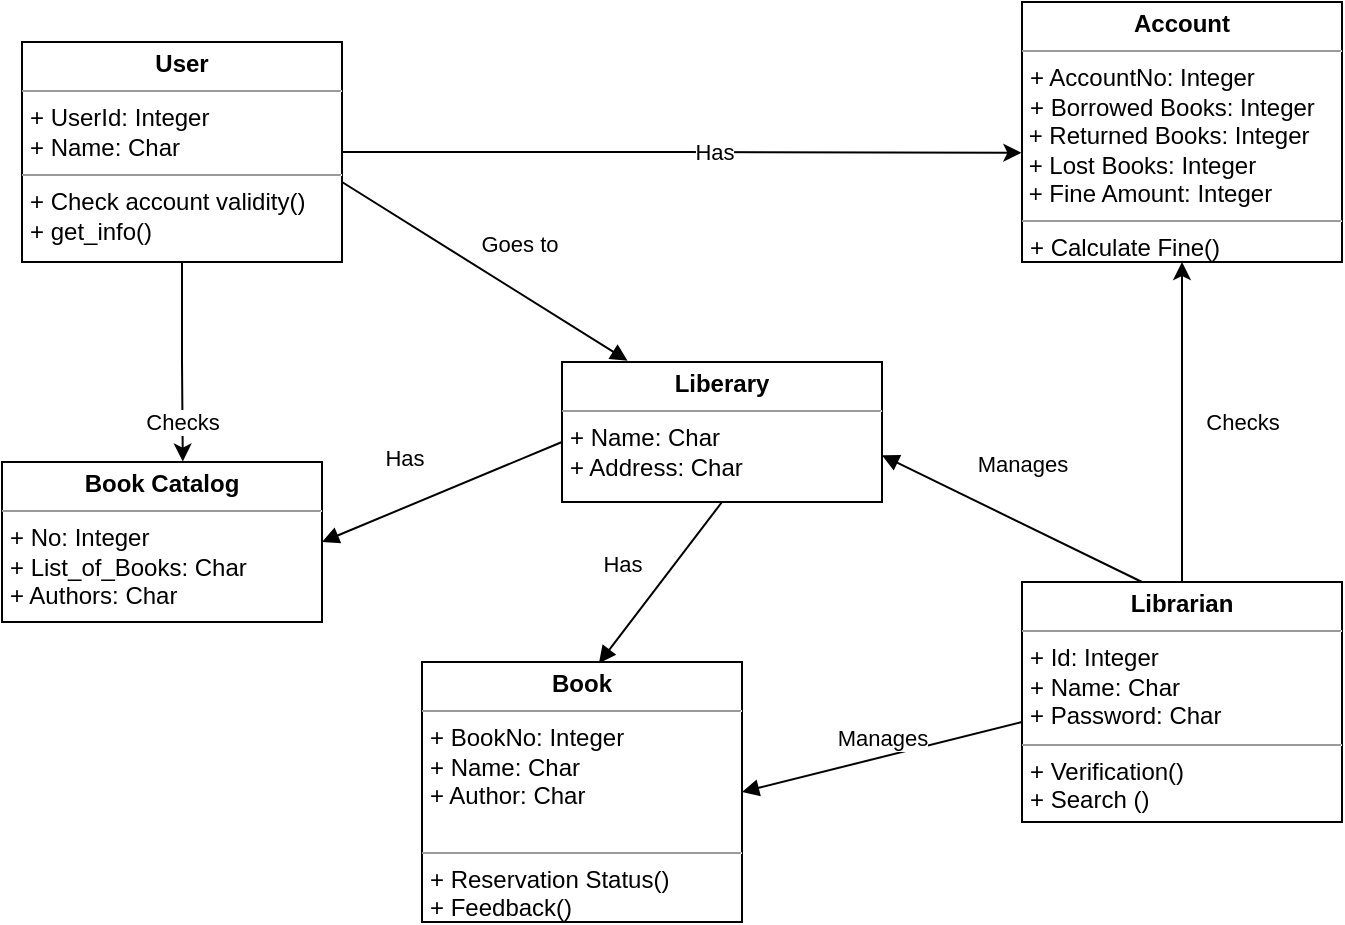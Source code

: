 <mxfile version="17.4.0" type="github">
  <diagram id="rLN8NyFNlpRq5jA0iDAJ" name="Page-1">
    <mxGraphModel dx="1278" dy="539" grid="1" gridSize="10" guides="1" tooltips="1" connect="1" arrows="1" fold="1" page="1" pageScale="1" pageWidth="850" pageHeight="1100" math="0" shadow="0">
      <root>
        <mxCell id="0" />
        <mxCell id="1" parent="0" />
        <mxCell id="ADMWVvvuv6rtuq4WdaFc-8" value="Has" style="edgeStyle=orthogonalEdgeStyle;rounded=0;orthogonalLoop=1;jettySize=auto;html=1;exitX=1;exitY=0.5;exitDx=0;exitDy=0;entryX=-0.002;entryY=0.58;entryDx=0;entryDy=0;entryPerimeter=0;" edge="1" parent="1" source="ADMWVvvuv6rtuq4WdaFc-1" target="ADMWVvvuv6rtuq4WdaFc-2">
          <mxGeometry x="-0.0" y="15" relative="1" as="geometry">
            <mxPoint x="1" as="offset" />
          </mxGeometry>
        </mxCell>
        <mxCell id="ADMWVvvuv6rtuq4WdaFc-11" value="Checks" style="edgeStyle=orthogonalEdgeStyle;rounded=0;orthogonalLoop=1;jettySize=auto;html=1;exitX=0.5;exitY=1;exitDx=0;exitDy=0;entryX=0.565;entryY=-0.003;entryDx=0;entryDy=0;entryPerimeter=0;" edge="1" parent="1" source="ADMWVvvuv6rtuq4WdaFc-1" target="ADMWVvvuv6rtuq4WdaFc-5">
          <mxGeometry x="-0.002" y="-30" relative="1" as="geometry">
            <mxPoint as="offset" />
          </mxGeometry>
        </mxCell>
        <mxCell id="ADMWVvvuv6rtuq4WdaFc-1" value="&lt;p style=&quot;margin: 0px ; margin-top: 4px ; text-align: center&quot;&gt;&lt;b&gt;User&lt;/b&gt;&lt;/p&gt;&lt;hr size=&quot;1&quot;&gt;&lt;p style=&quot;margin: 0px ; margin-left: 4px&quot;&gt;+ UserId: Integer&lt;/p&gt;&lt;p style=&quot;margin: 0px ; margin-left: 4px&quot;&gt;+ Name: Char&lt;/p&gt;&lt;hr size=&quot;1&quot;&gt;&lt;p style=&quot;margin: 0px ; margin-left: 4px&quot;&gt;+ Check account validity()&lt;/p&gt;&lt;p style=&quot;margin: 0px ; margin-left: 4px&quot;&gt;+ get_info()&lt;/p&gt;&lt;p style=&quot;margin: 0px ; margin-left: 4px&quot;&gt;&lt;br&gt;&lt;/p&gt;" style="verticalAlign=top;align=left;overflow=fill;fontSize=12;fontFamily=Helvetica;html=1;" vertex="1" parent="1">
          <mxGeometry x="40" y="50" width="160" height="110" as="geometry" />
        </mxCell>
        <mxCell id="ADMWVvvuv6rtuq4WdaFc-2" value="&lt;p style=&quot;margin: 0px ; margin-top: 4px ; text-align: center&quot;&gt;&lt;b&gt;Account&lt;/b&gt;&lt;/p&gt;&lt;hr size=&quot;1&quot;&gt;&lt;p style=&quot;margin: 0px ; margin-left: 4px&quot;&gt;+ AccountNo: Integer&lt;/p&gt;&lt;p style=&quot;margin: 0px ; margin-left: 4px&quot;&gt;+ Borrowed Books: Integer&lt;/p&gt;&lt;p style=&quot;margin: 0px ; margin-left: 4px&quot;&gt;&lt;/p&gt;&amp;nbsp;+ Returned Books: Integer&lt;br&gt;&amp;nbsp;+ Lost Books: Integer&lt;br&gt;&amp;nbsp;+ Fine Amount: Integer&lt;br&gt;&lt;hr size=&quot;1&quot;&gt;&lt;p style=&quot;margin: 0px ; margin-left: 4px&quot;&gt;+ Calculate Fine()&lt;/p&gt;&lt;p style=&quot;margin: 0px ; margin-left: 4px&quot;&gt;&lt;br&gt;&lt;/p&gt;" style="verticalAlign=top;align=left;overflow=fill;fontSize=12;fontFamily=Helvetica;html=1;" vertex="1" parent="1">
          <mxGeometry x="540" y="30" width="160" height="130" as="geometry" />
        </mxCell>
        <mxCell id="ADMWVvvuv6rtuq4WdaFc-3" value="&lt;p style=&quot;margin: 0px ; margin-top: 4px ; text-align: center&quot;&gt;&lt;b&gt;Book&lt;/b&gt;&lt;/p&gt;&lt;hr size=&quot;1&quot;&gt;&lt;p style=&quot;margin: 0px ; margin-left: 4px&quot;&gt;+ BookNo: Integer&lt;/p&gt;&lt;p style=&quot;margin: 0px ; margin-left: 4px&quot;&gt;+ Name: Char&lt;/p&gt;&lt;p style=&quot;margin: 0px ; margin-left: 4px&quot;&gt;+ Author: Char&lt;/p&gt;&lt;br&gt;&lt;hr size=&quot;1&quot;&gt;&lt;p style=&quot;margin: 0px ; margin-left: 4px&quot;&gt;+ Reservation Status()&lt;/p&gt;&lt;p style=&quot;margin: 0px ; margin-left: 4px&quot;&gt;+ Feedback()&lt;/p&gt;" style="verticalAlign=top;align=left;overflow=fill;fontSize=12;fontFamily=Helvetica;html=1;" vertex="1" parent="1">
          <mxGeometry x="240" y="360" width="160" height="130" as="geometry" />
        </mxCell>
        <mxCell id="ADMWVvvuv6rtuq4WdaFc-10" value="Checks" style="edgeStyle=orthogonalEdgeStyle;rounded=0;orthogonalLoop=1;jettySize=auto;html=1;entryX=0.5;entryY=1;entryDx=0;entryDy=0;" edge="1" parent="1" source="ADMWVvvuv6rtuq4WdaFc-4" target="ADMWVvvuv6rtuq4WdaFc-2">
          <mxGeometry y="-30" relative="1" as="geometry">
            <mxPoint as="offset" />
          </mxGeometry>
        </mxCell>
        <mxCell id="ADMWVvvuv6rtuq4WdaFc-4" value="&lt;p style=&quot;margin: 0px ; margin-top: 4px ; text-align: center&quot;&gt;&lt;b&gt;Librarian&lt;/b&gt;&lt;/p&gt;&lt;hr size=&quot;1&quot;&gt;&lt;p style=&quot;margin: 0px ; margin-left: 4px&quot;&gt;+ Id: Integer&lt;/p&gt;&lt;p style=&quot;margin: 0px ; margin-left: 4px&quot;&gt;+ Name: Char&lt;/p&gt;&lt;p style=&quot;margin: 0px ; margin-left: 4px&quot;&gt;+ Password: Char&amp;nbsp;&lt;/p&gt;&lt;hr size=&quot;1&quot;&gt;&lt;p style=&quot;margin: 0px ; margin-left: 4px&quot;&gt;+ Verification()&lt;/p&gt;&lt;p style=&quot;margin: 0px ; margin-left: 4px&quot;&gt;+ Search ()&lt;/p&gt;&lt;p style=&quot;margin: 0px ; margin-left: 4px&quot;&gt;&lt;br&gt;&lt;/p&gt;" style="verticalAlign=top;align=left;overflow=fill;fontSize=12;fontFamily=Helvetica;html=1;" vertex="1" parent="1">
          <mxGeometry x="540" y="320" width="160" height="120" as="geometry" />
        </mxCell>
        <mxCell id="ADMWVvvuv6rtuq4WdaFc-5" value="&lt;p style=&quot;margin: 0px ; margin-top: 4px ; text-align: center&quot;&gt;&lt;b&gt;Book Catalog&lt;/b&gt;&lt;/p&gt;&lt;hr size=&quot;1&quot;&gt;&lt;p style=&quot;margin: 0px ; margin-left: 4px&quot;&gt;+ No: Integer&lt;/p&gt;&lt;p style=&quot;margin: 0px ; margin-left: 4px&quot;&gt;+ List_of_Books: Char&lt;/p&gt;&lt;p style=&quot;margin: 0px ; margin-left: 4px&quot;&gt;+ Authors: Char&lt;/p&gt;&lt;p style=&quot;margin: 0px ; margin-left: 4px&quot;&gt;&lt;br&gt;&lt;/p&gt;" style="verticalAlign=top;align=left;overflow=fill;fontSize=12;fontFamily=Helvetica;html=1;" vertex="1" parent="1">
          <mxGeometry x="30" y="260" width="160" height="80" as="geometry" />
        </mxCell>
        <mxCell id="ADMWVvvuv6rtuq4WdaFc-6" value="&lt;p style=&quot;margin: 0px ; margin-top: 4px ; text-align: center&quot;&gt;&lt;b&gt;Liberary&lt;/b&gt;&lt;/p&gt;&lt;hr size=&quot;1&quot;&gt;&lt;p style=&quot;margin: 0px ; margin-left: 4px&quot;&gt;+ Name: Char&lt;/p&gt;&lt;p style=&quot;margin: 0px ; margin-left: 4px&quot;&gt;+ Address: Char&lt;/p&gt;&lt;p style=&quot;margin: 0px ; margin-left: 4px&quot;&gt;&lt;br&gt;&lt;/p&gt;" style="verticalAlign=top;align=left;overflow=fill;fontSize=12;fontFamily=Helvetica;html=1;" vertex="1" parent="1">
          <mxGeometry x="310" y="210" width="160" height="70" as="geometry" />
        </mxCell>
        <mxCell id="ADMWVvvuv6rtuq4WdaFc-7" value="Goes to&amp;nbsp;" style="html=1;verticalAlign=bottom;endArrow=block;rounded=0;entryX=0.205;entryY=-0.009;entryDx=0;entryDy=0;entryPerimeter=0;" edge="1" parent="1" target="ADMWVvvuv6rtuq4WdaFc-6">
          <mxGeometry x="0.158" y="14" width="80" relative="1" as="geometry">
            <mxPoint x="200" y="120" as="sourcePoint" />
            <mxPoint x="280" y="120" as="targetPoint" />
            <mxPoint as="offset" />
          </mxGeometry>
        </mxCell>
        <mxCell id="ADMWVvvuv6rtuq4WdaFc-9" value="Manages" style="html=1;verticalAlign=bottom;endArrow=block;rounded=0;entryX=1;entryY=0.666;entryDx=0;entryDy=0;entryPerimeter=0;" edge="1" parent="1" target="ADMWVvvuv6rtuq4WdaFc-6">
          <mxGeometry x="0.049" y="-19" width="80" relative="1" as="geometry">
            <mxPoint x="600" y="320" as="sourcePoint" />
            <mxPoint x="680" y="320" as="targetPoint" />
            <mxPoint as="offset" />
          </mxGeometry>
        </mxCell>
        <mxCell id="ADMWVvvuv6rtuq4WdaFc-12" value="Manages" style="html=1;verticalAlign=bottom;endArrow=block;rounded=0;entryX=1;entryY=0.5;entryDx=0;entryDy=0;" edge="1" parent="1" target="ADMWVvvuv6rtuq4WdaFc-3">
          <mxGeometry width="80" relative="1" as="geometry">
            <mxPoint x="540" y="390" as="sourcePoint" />
            <mxPoint x="620" y="390" as="targetPoint" />
          </mxGeometry>
        </mxCell>
        <mxCell id="ADMWVvvuv6rtuq4WdaFc-14" value="Has" style="html=1;verticalAlign=bottom;endArrow=block;rounded=0;entryX=0.553;entryY=0.005;entryDx=0;entryDy=0;entryPerimeter=0;" edge="1" parent="1" target="ADMWVvvuv6rtuq4WdaFc-3">
          <mxGeometry x="0.225" y="-15" width="80" relative="1" as="geometry">
            <mxPoint x="390" y="280" as="sourcePoint" />
            <mxPoint x="470" y="280" as="targetPoint" />
            <mxPoint as="offset" />
          </mxGeometry>
        </mxCell>
        <mxCell id="ADMWVvvuv6rtuq4WdaFc-16" value="Has" style="html=1;verticalAlign=bottom;endArrow=block;rounded=0;entryX=1;entryY=0.5;entryDx=0;entryDy=0;" edge="1" parent="1" target="ADMWVvvuv6rtuq4WdaFc-5">
          <mxGeometry x="0.225" y="-15" width="80" relative="1" as="geometry">
            <mxPoint x="310" y="250" as="sourcePoint" />
            <mxPoint x="248.48" y="330.65" as="targetPoint" />
            <mxPoint as="offset" />
          </mxGeometry>
        </mxCell>
      </root>
    </mxGraphModel>
  </diagram>
</mxfile>
